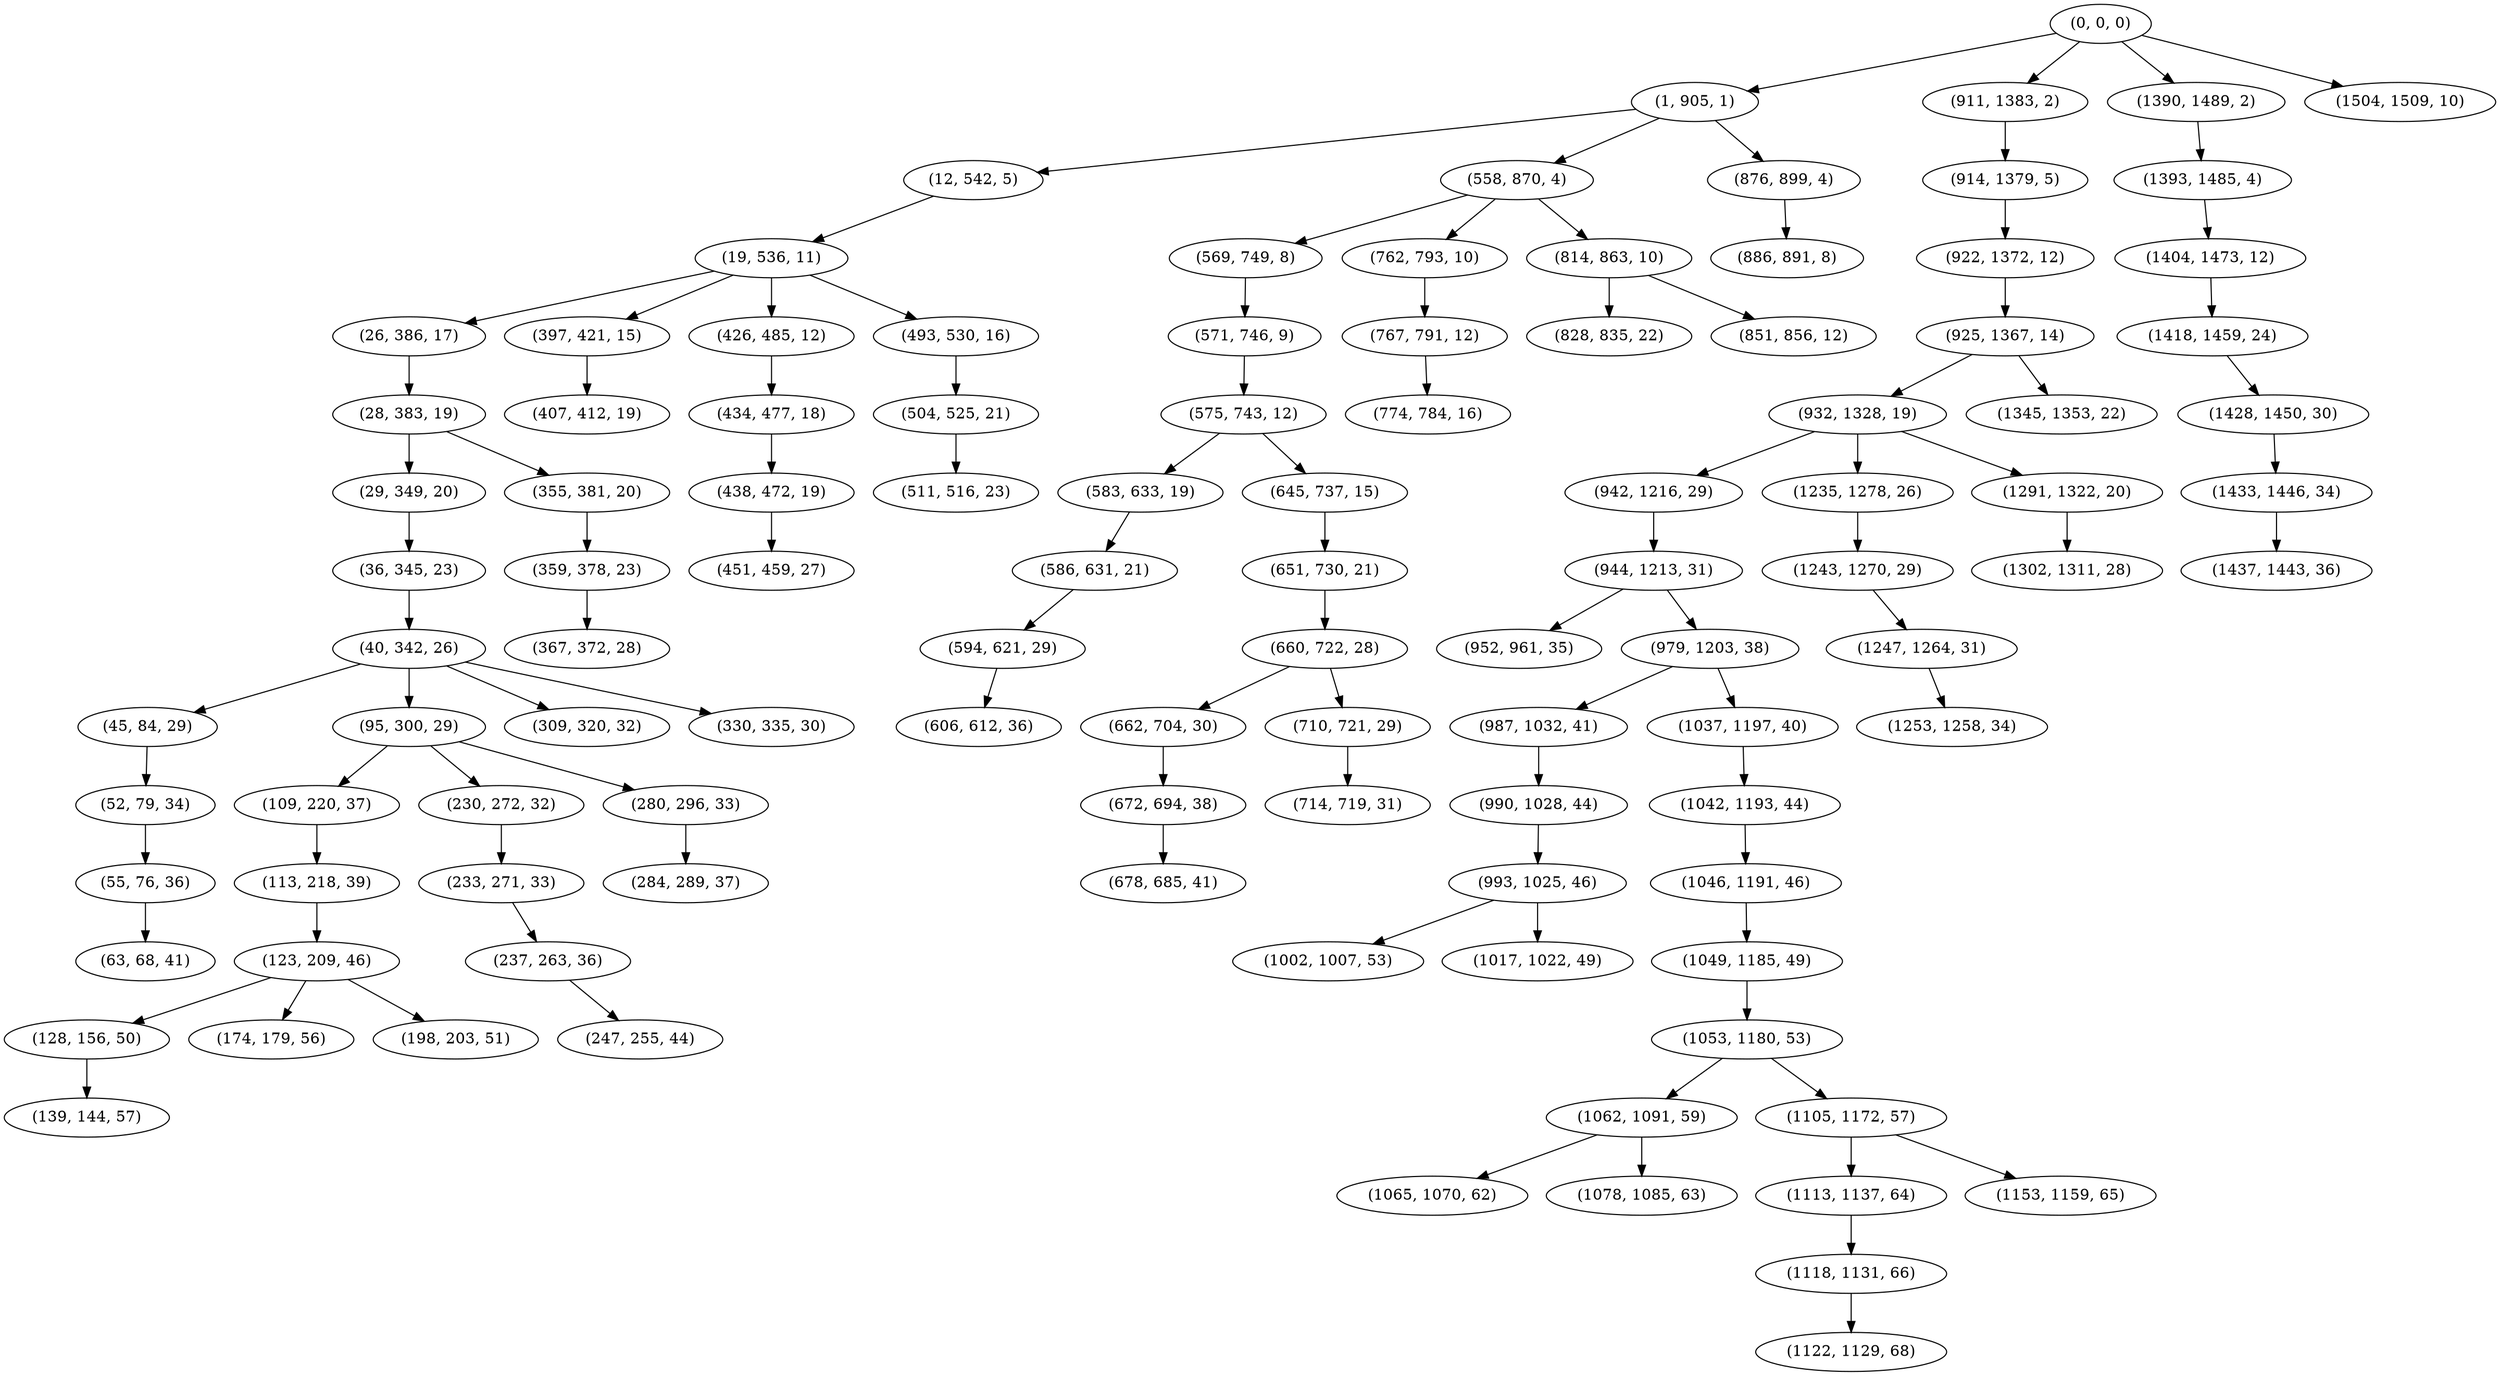digraph tree {
    "(0, 0, 0)";
    "(1, 905, 1)";
    "(12, 542, 5)";
    "(19, 536, 11)";
    "(26, 386, 17)";
    "(28, 383, 19)";
    "(29, 349, 20)";
    "(36, 345, 23)";
    "(40, 342, 26)";
    "(45, 84, 29)";
    "(52, 79, 34)";
    "(55, 76, 36)";
    "(63, 68, 41)";
    "(95, 300, 29)";
    "(109, 220, 37)";
    "(113, 218, 39)";
    "(123, 209, 46)";
    "(128, 156, 50)";
    "(139, 144, 57)";
    "(174, 179, 56)";
    "(198, 203, 51)";
    "(230, 272, 32)";
    "(233, 271, 33)";
    "(237, 263, 36)";
    "(247, 255, 44)";
    "(280, 296, 33)";
    "(284, 289, 37)";
    "(309, 320, 32)";
    "(330, 335, 30)";
    "(355, 381, 20)";
    "(359, 378, 23)";
    "(367, 372, 28)";
    "(397, 421, 15)";
    "(407, 412, 19)";
    "(426, 485, 12)";
    "(434, 477, 18)";
    "(438, 472, 19)";
    "(451, 459, 27)";
    "(493, 530, 16)";
    "(504, 525, 21)";
    "(511, 516, 23)";
    "(558, 870, 4)";
    "(569, 749, 8)";
    "(571, 746, 9)";
    "(575, 743, 12)";
    "(583, 633, 19)";
    "(586, 631, 21)";
    "(594, 621, 29)";
    "(606, 612, 36)";
    "(645, 737, 15)";
    "(651, 730, 21)";
    "(660, 722, 28)";
    "(662, 704, 30)";
    "(672, 694, 38)";
    "(678, 685, 41)";
    "(710, 721, 29)";
    "(714, 719, 31)";
    "(762, 793, 10)";
    "(767, 791, 12)";
    "(774, 784, 16)";
    "(814, 863, 10)";
    "(828, 835, 22)";
    "(851, 856, 12)";
    "(876, 899, 4)";
    "(886, 891, 8)";
    "(911, 1383, 2)";
    "(914, 1379, 5)";
    "(922, 1372, 12)";
    "(925, 1367, 14)";
    "(932, 1328, 19)";
    "(942, 1216, 29)";
    "(944, 1213, 31)";
    "(952, 961, 35)";
    "(979, 1203, 38)";
    "(987, 1032, 41)";
    "(990, 1028, 44)";
    "(993, 1025, 46)";
    "(1002, 1007, 53)";
    "(1017, 1022, 49)";
    "(1037, 1197, 40)";
    "(1042, 1193, 44)";
    "(1046, 1191, 46)";
    "(1049, 1185, 49)";
    "(1053, 1180, 53)";
    "(1062, 1091, 59)";
    "(1065, 1070, 62)";
    "(1078, 1085, 63)";
    "(1105, 1172, 57)";
    "(1113, 1137, 64)";
    "(1118, 1131, 66)";
    "(1122, 1129, 68)";
    "(1153, 1159, 65)";
    "(1235, 1278, 26)";
    "(1243, 1270, 29)";
    "(1247, 1264, 31)";
    "(1253, 1258, 34)";
    "(1291, 1322, 20)";
    "(1302, 1311, 28)";
    "(1345, 1353, 22)";
    "(1390, 1489, 2)";
    "(1393, 1485, 4)";
    "(1404, 1473, 12)";
    "(1418, 1459, 24)";
    "(1428, 1450, 30)";
    "(1433, 1446, 34)";
    "(1437, 1443, 36)";
    "(1504, 1509, 10)";
    "(0, 0, 0)" -> "(1, 905, 1)";
    "(0, 0, 0)" -> "(911, 1383, 2)";
    "(0, 0, 0)" -> "(1390, 1489, 2)";
    "(0, 0, 0)" -> "(1504, 1509, 10)";
    "(1, 905, 1)" -> "(12, 542, 5)";
    "(1, 905, 1)" -> "(558, 870, 4)";
    "(1, 905, 1)" -> "(876, 899, 4)";
    "(12, 542, 5)" -> "(19, 536, 11)";
    "(19, 536, 11)" -> "(26, 386, 17)";
    "(19, 536, 11)" -> "(397, 421, 15)";
    "(19, 536, 11)" -> "(426, 485, 12)";
    "(19, 536, 11)" -> "(493, 530, 16)";
    "(26, 386, 17)" -> "(28, 383, 19)";
    "(28, 383, 19)" -> "(29, 349, 20)";
    "(28, 383, 19)" -> "(355, 381, 20)";
    "(29, 349, 20)" -> "(36, 345, 23)";
    "(36, 345, 23)" -> "(40, 342, 26)";
    "(40, 342, 26)" -> "(45, 84, 29)";
    "(40, 342, 26)" -> "(95, 300, 29)";
    "(40, 342, 26)" -> "(309, 320, 32)";
    "(40, 342, 26)" -> "(330, 335, 30)";
    "(45, 84, 29)" -> "(52, 79, 34)";
    "(52, 79, 34)" -> "(55, 76, 36)";
    "(55, 76, 36)" -> "(63, 68, 41)";
    "(95, 300, 29)" -> "(109, 220, 37)";
    "(95, 300, 29)" -> "(230, 272, 32)";
    "(95, 300, 29)" -> "(280, 296, 33)";
    "(109, 220, 37)" -> "(113, 218, 39)";
    "(113, 218, 39)" -> "(123, 209, 46)";
    "(123, 209, 46)" -> "(128, 156, 50)";
    "(123, 209, 46)" -> "(174, 179, 56)";
    "(123, 209, 46)" -> "(198, 203, 51)";
    "(128, 156, 50)" -> "(139, 144, 57)";
    "(230, 272, 32)" -> "(233, 271, 33)";
    "(233, 271, 33)" -> "(237, 263, 36)";
    "(237, 263, 36)" -> "(247, 255, 44)";
    "(280, 296, 33)" -> "(284, 289, 37)";
    "(355, 381, 20)" -> "(359, 378, 23)";
    "(359, 378, 23)" -> "(367, 372, 28)";
    "(397, 421, 15)" -> "(407, 412, 19)";
    "(426, 485, 12)" -> "(434, 477, 18)";
    "(434, 477, 18)" -> "(438, 472, 19)";
    "(438, 472, 19)" -> "(451, 459, 27)";
    "(493, 530, 16)" -> "(504, 525, 21)";
    "(504, 525, 21)" -> "(511, 516, 23)";
    "(558, 870, 4)" -> "(569, 749, 8)";
    "(558, 870, 4)" -> "(762, 793, 10)";
    "(558, 870, 4)" -> "(814, 863, 10)";
    "(569, 749, 8)" -> "(571, 746, 9)";
    "(571, 746, 9)" -> "(575, 743, 12)";
    "(575, 743, 12)" -> "(583, 633, 19)";
    "(575, 743, 12)" -> "(645, 737, 15)";
    "(583, 633, 19)" -> "(586, 631, 21)";
    "(586, 631, 21)" -> "(594, 621, 29)";
    "(594, 621, 29)" -> "(606, 612, 36)";
    "(645, 737, 15)" -> "(651, 730, 21)";
    "(651, 730, 21)" -> "(660, 722, 28)";
    "(660, 722, 28)" -> "(662, 704, 30)";
    "(660, 722, 28)" -> "(710, 721, 29)";
    "(662, 704, 30)" -> "(672, 694, 38)";
    "(672, 694, 38)" -> "(678, 685, 41)";
    "(710, 721, 29)" -> "(714, 719, 31)";
    "(762, 793, 10)" -> "(767, 791, 12)";
    "(767, 791, 12)" -> "(774, 784, 16)";
    "(814, 863, 10)" -> "(828, 835, 22)";
    "(814, 863, 10)" -> "(851, 856, 12)";
    "(876, 899, 4)" -> "(886, 891, 8)";
    "(911, 1383, 2)" -> "(914, 1379, 5)";
    "(914, 1379, 5)" -> "(922, 1372, 12)";
    "(922, 1372, 12)" -> "(925, 1367, 14)";
    "(925, 1367, 14)" -> "(932, 1328, 19)";
    "(925, 1367, 14)" -> "(1345, 1353, 22)";
    "(932, 1328, 19)" -> "(942, 1216, 29)";
    "(932, 1328, 19)" -> "(1235, 1278, 26)";
    "(932, 1328, 19)" -> "(1291, 1322, 20)";
    "(942, 1216, 29)" -> "(944, 1213, 31)";
    "(944, 1213, 31)" -> "(952, 961, 35)";
    "(944, 1213, 31)" -> "(979, 1203, 38)";
    "(979, 1203, 38)" -> "(987, 1032, 41)";
    "(979, 1203, 38)" -> "(1037, 1197, 40)";
    "(987, 1032, 41)" -> "(990, 1028, 44)";
    "(990, 1028, 44)" -> "(993, 1025, 46)";
    "(993, 1025, 46)" -> "(1002, 1007, 53)";
    "(993, 1025, 46)" -> "(1017, 1022, 49)";
    "(1037, 1197, 40)" -> "(1042, 1193, 44)";
    "(1042, 1193, 44)" -> "(1046, 1191, 46)";
    "(1046, 1191, 46)" -> "(1049, 1185, 49)";
    "(1049, 1185, 49)" -> "(1053, 1180, 53)";
    "(1053, 1180, 53)" -> "(1062, 1091, 59)";
    "(1053, 1180, 53)" -> "(1105, 1172, 57)";
    "(1062, 1091, 59)" -> "(1065, 1070, 62)";
    "(1062, 1091, 59)" -> "(1078, 1085, 63)";
    "(1105, 1172, 57)" -> "(1113, 1137, 64)";
    "(1105, 1172, 57)" -> "(1153, 1159, 65)";
    "(1113, 1137, 64)" -> "(1118, 1131, 66)";
    "(1118, 1131, 66)" -> "(1122, 1129, 68)";
    "(1235, 1278, 26)" -> "(1243, 1270, 29)";
    "(1243, 1270, 29)" -> "(1247, 1264, 31)";
    "(1247, 1264, 31)" -> "(1253, 1258, 34)";
    "(1291, 1322, 20)" -> "(1302, 1311, 28)";
    "(1390, 1489, 2)" -> "(1393, 1485, 4)";
    "(1393, 1485, 4)" -> "(1404, 1473, 12)";
    "(1404, 1473, 12)" -> "(1418, 1459, 24)";
    "(1418, 1459, 24)" -> "(1428, 1450, 30)";
    "(1428, 1450, 30)" -> "(1433, 1446, 34)";
    "(1433, 1446, 34)" -> "(1437, 1443, 36)";
}
